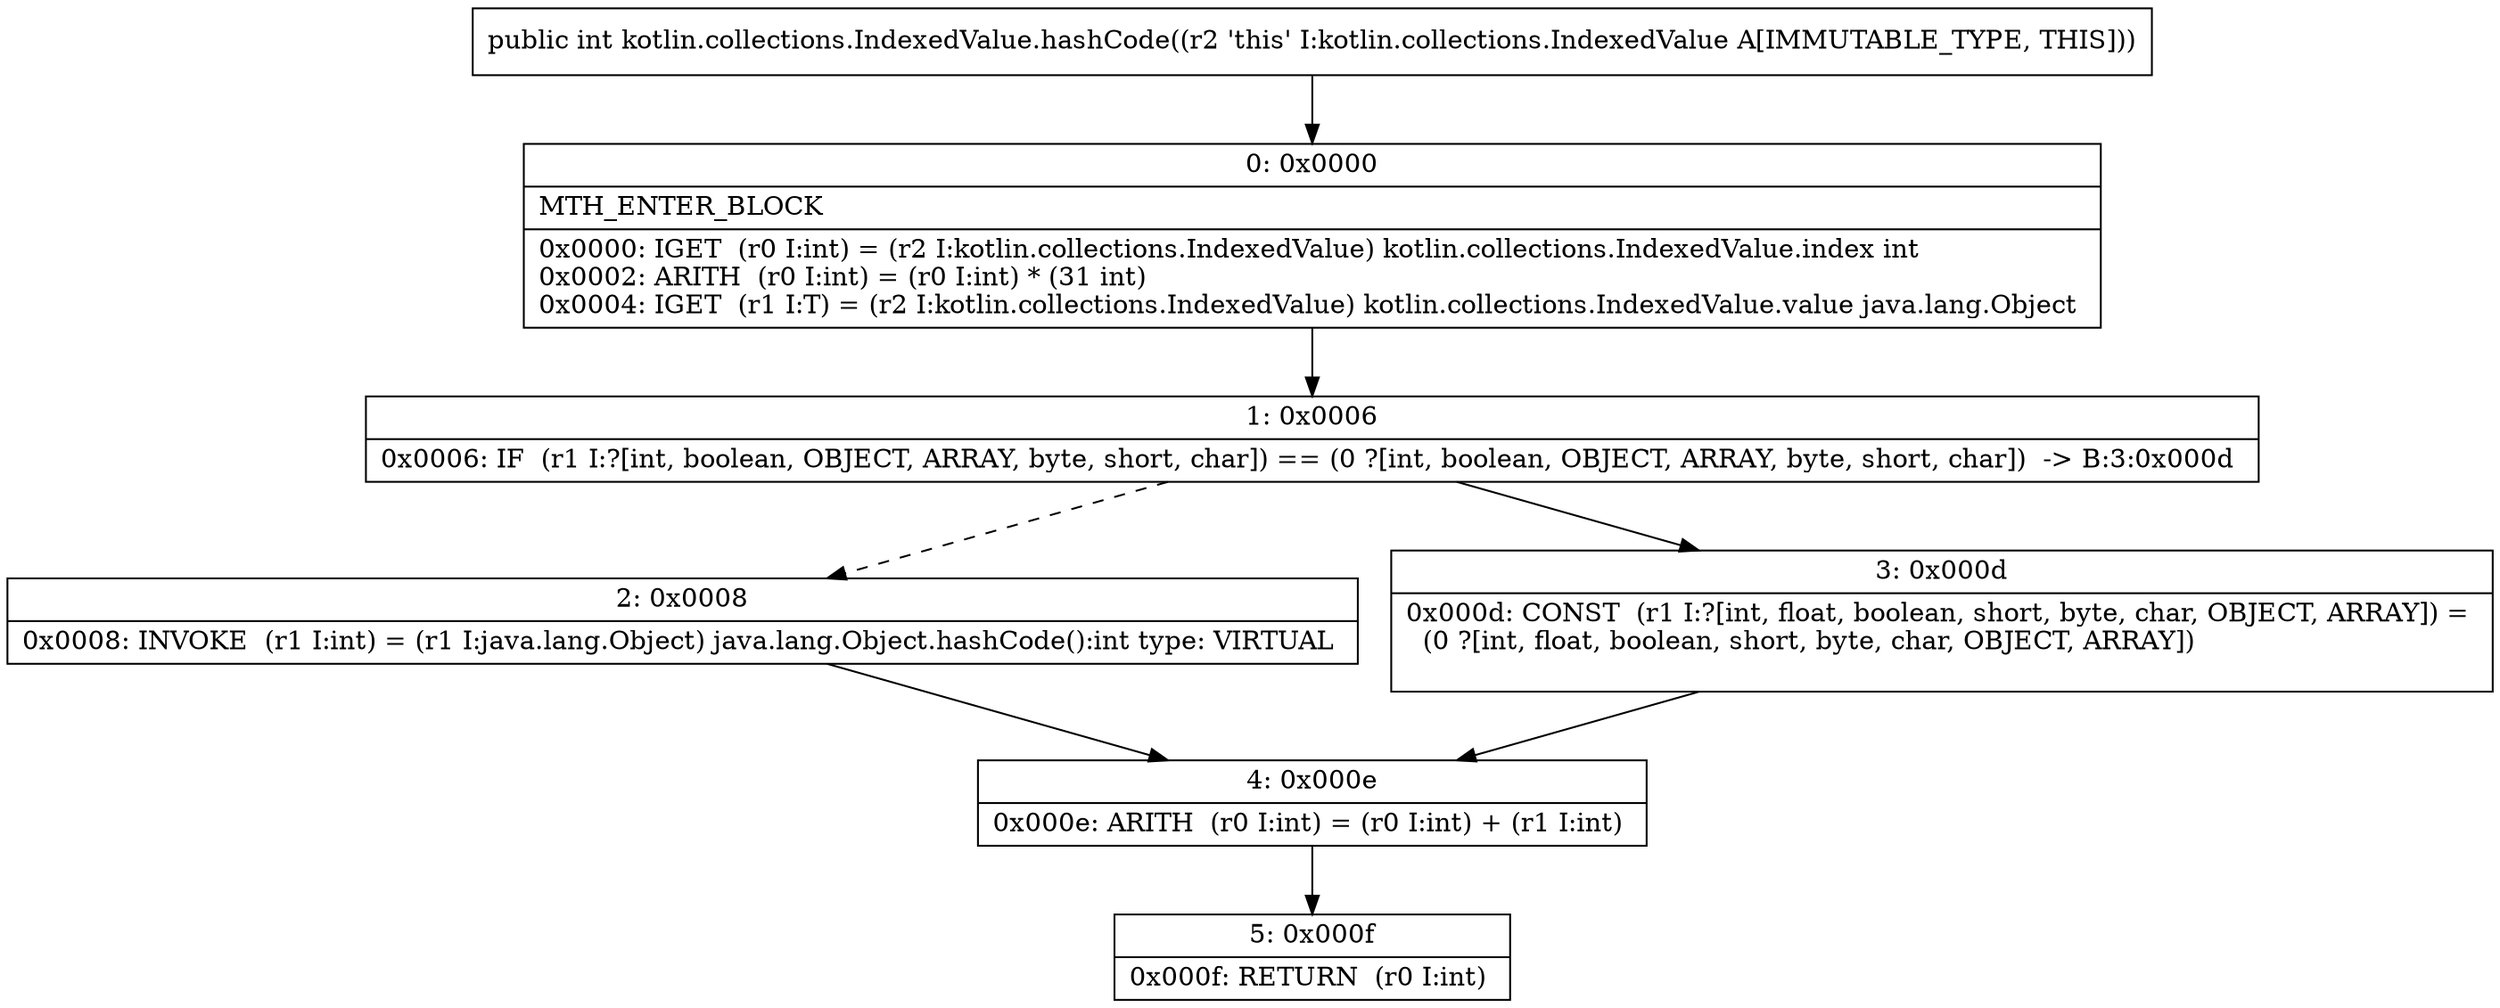 digraph "CFG forkotlin.collections.IndexedValue.hashCode()I" {
Node_0 [shape=record,label="{0\:\ 0x0000|MTH_ENTER_BLOCK\l|0x0000: IGET  (r0 I:int) = (r2 I:kotlin.collections.IndexedValue) kotlin.collections.IndexedValue.index int \l0x0002: ARITH  (r0 I:int) = (r0 I:int) * (31 int) \l0x0004: IGET  (r1 I:T) = (r2 I:kotlin.collections.IndexedValue) kotlin.collections.IndexedValue.value java.lang.Object \l}"];
Node_1 [shape=record,label="{1\:\ 0x0006|0x0006: IF  (r1 I:?[int, boolean, OBJECT, ARRAY, byte, short, char]) == (0 ?[int, boolean, OBJECT, ARRAY, byte, short, char])  \-\> B:3:0x000d \l}"];
Node_2 [shape=record,label="{2\:\ 0x0008|0x0008: INVOKE  (r1 I:int) = (r1 I:java.lang.Object) java.lang.Object.hashCode():int type: VIRTUAL \l}"];
Node_3 [shape=record,label="{3\:\ 0x000d|0x000d: CONST  (r1 I:?[int, float, boolean, short, byte, char, OBJECT, ARRAY]) = \l  (0 ?[int, float, boolean, short, byte, char, OBJECT, ARRAY])\l \l}"];
Node_4 [shape=record,label="{4\:\ 0x000e|0x000e: ARITH  (r0 I:int) = (r0 I:int) + (r1 I:int) \l}"];
Node_5 [shape=record,label="{5\:\ 0x000f|0x000f: RETURN  (r0 I:int) \l}"];
MethodNode[shape=record,label="{public int kotlin.collections.IndexedValue.hashCode((r2 'this' I:kotlin.collections.IndexedValue A[IMMUTABLE_TYPE, THIS])) }"];
MethodNode -> Node_0;
Node_0 -> Node_1;
Node_1 -> Node_2[style=dashed];
Node_1 -> Node_3;
Node_2 -> Node_4;
Node_3 -> Node_4;
Node_4 -> Node_5;
}

